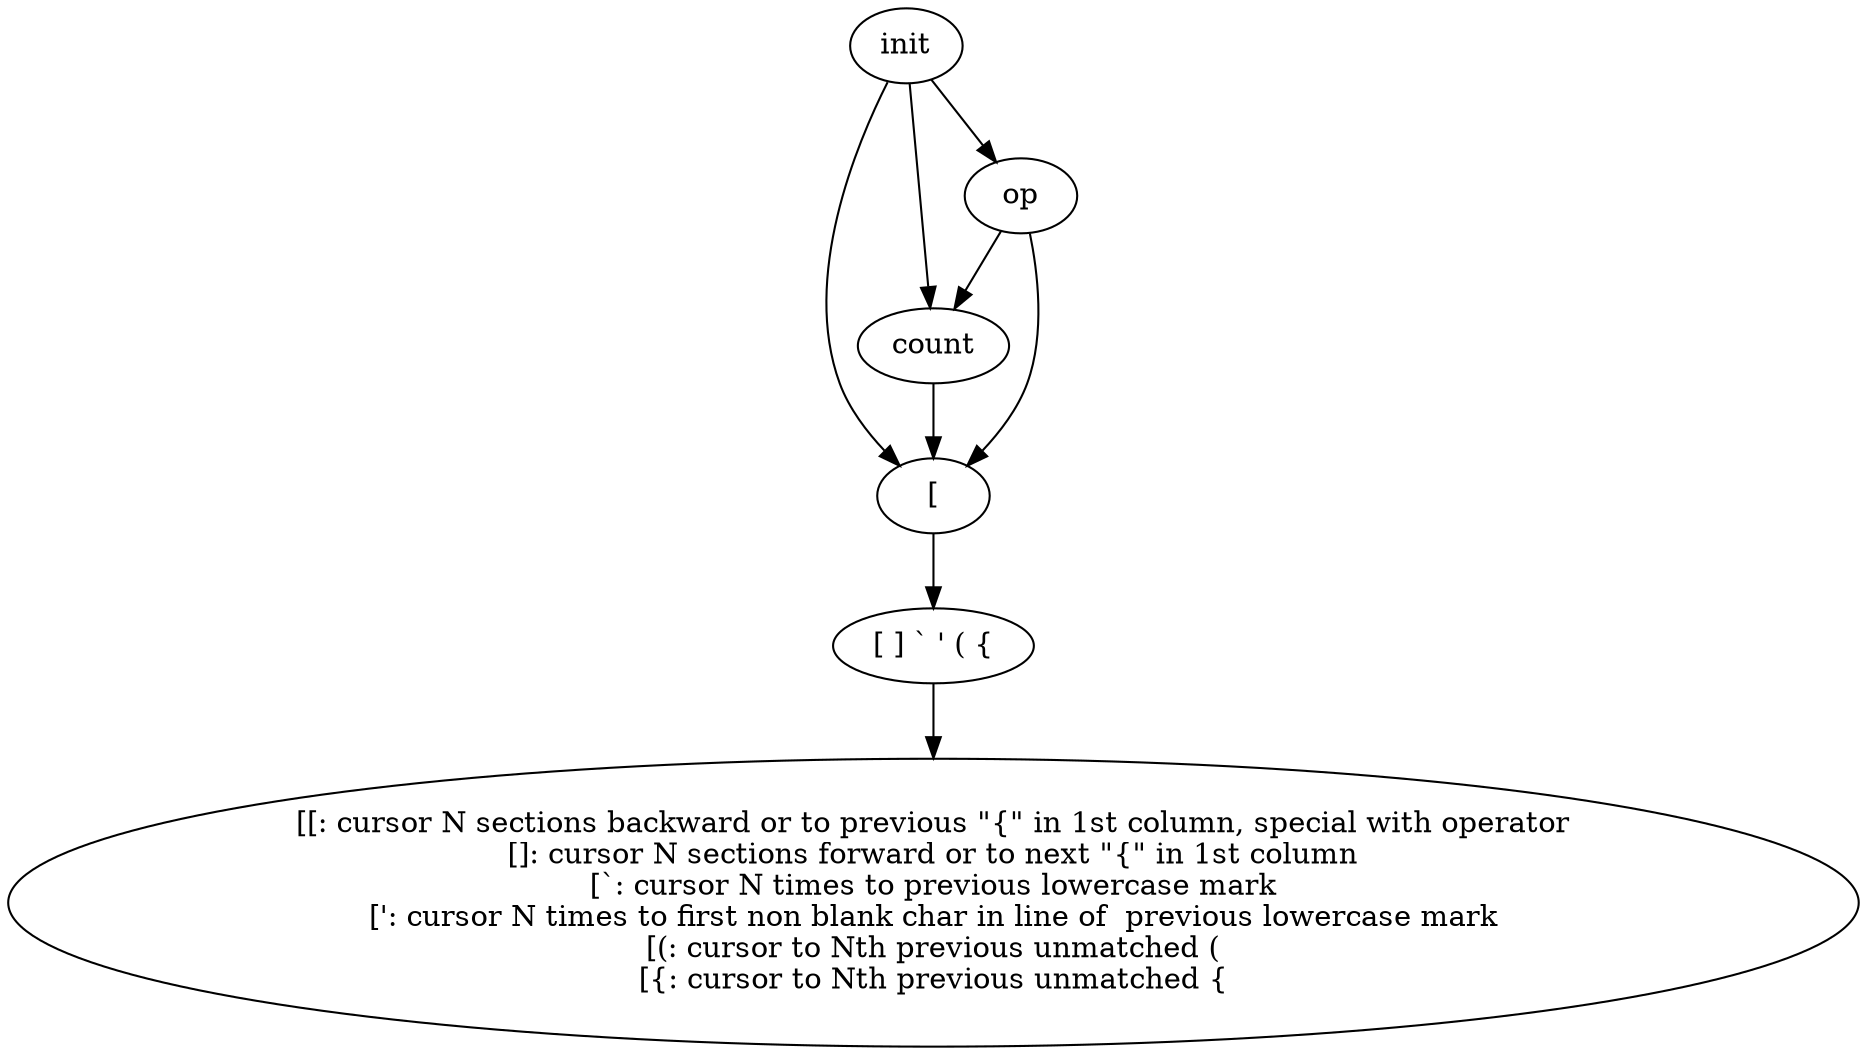 digraph g
{

  /* list of nodes */
  "command" [label="[[: cursor N sections backward or to previous \"{\" in 1st column, special with operator\n[]: cursor N sections forward or to next \"{\" in 1st column\n[`: cursor N times to previous lowercase mark\n[': cursor N times to first non blank char in line of  previous lowercase mark\n[(: cursor to Nth previous unmatched (\n[{: cursor to Nth previous unmatched {"];
  "count" [label="count"];
  "init" [label="init"];
  "key1" [label="["];
  "key2" [label="[ ] ` ' ( {"];
  "op" [label="op"];

  /* list of edges */
  "count" -> "key1";
  "init" -> "count";
  "init" -> "key1";
  "init" -> "op";
  "key1" -> "key2";
  "key2" -> "command";
  "op" -> "count";
  "op" -> "key1";
}
